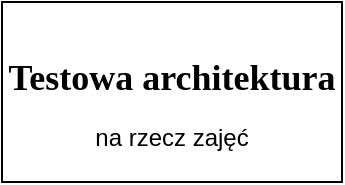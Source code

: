 <mxfile version="24.7.12">
  <diagram name="Strona-1" id="DPju16mgIIdC1Xfx9Akk">
    <mxGraphModel dx="1050" dy="538" grid="1" gridSize="10" guides="1" tooltips="1" connect="1" arrows="1" fold="1" page="1" pageScale="1" pageWidth="827" pageHeight="1169" math="0" shadow="0">
      <root>
        <mxCell id="0" />
        <mxCell id="1" parent="0" />
        <mxCell id="TisMGeKmGLcQtXau-ndT-1" value="&lt;p&gt;&lt;b&gt;&lt;font face=&quot;Verdana&quot; style=&quot;font-size: 18px;&quot;&gt;Testowa architektura &lt;/font&gt;&lt;/b&gt;&lt;br&gt;&lt;/p&gt;&lt;div&gt;na rzecz zajęć&lt;/div&gt;" style="rounded=0;whiteSpace=wrap;html=1;" vertex="1" parent="1">
          <mxGeometry x="570" y="50" width="170" height="90" as="geometry" />
        </mxCell>
      </root>
    </mxGraphModel>
  </diagram>
</mxfile>
